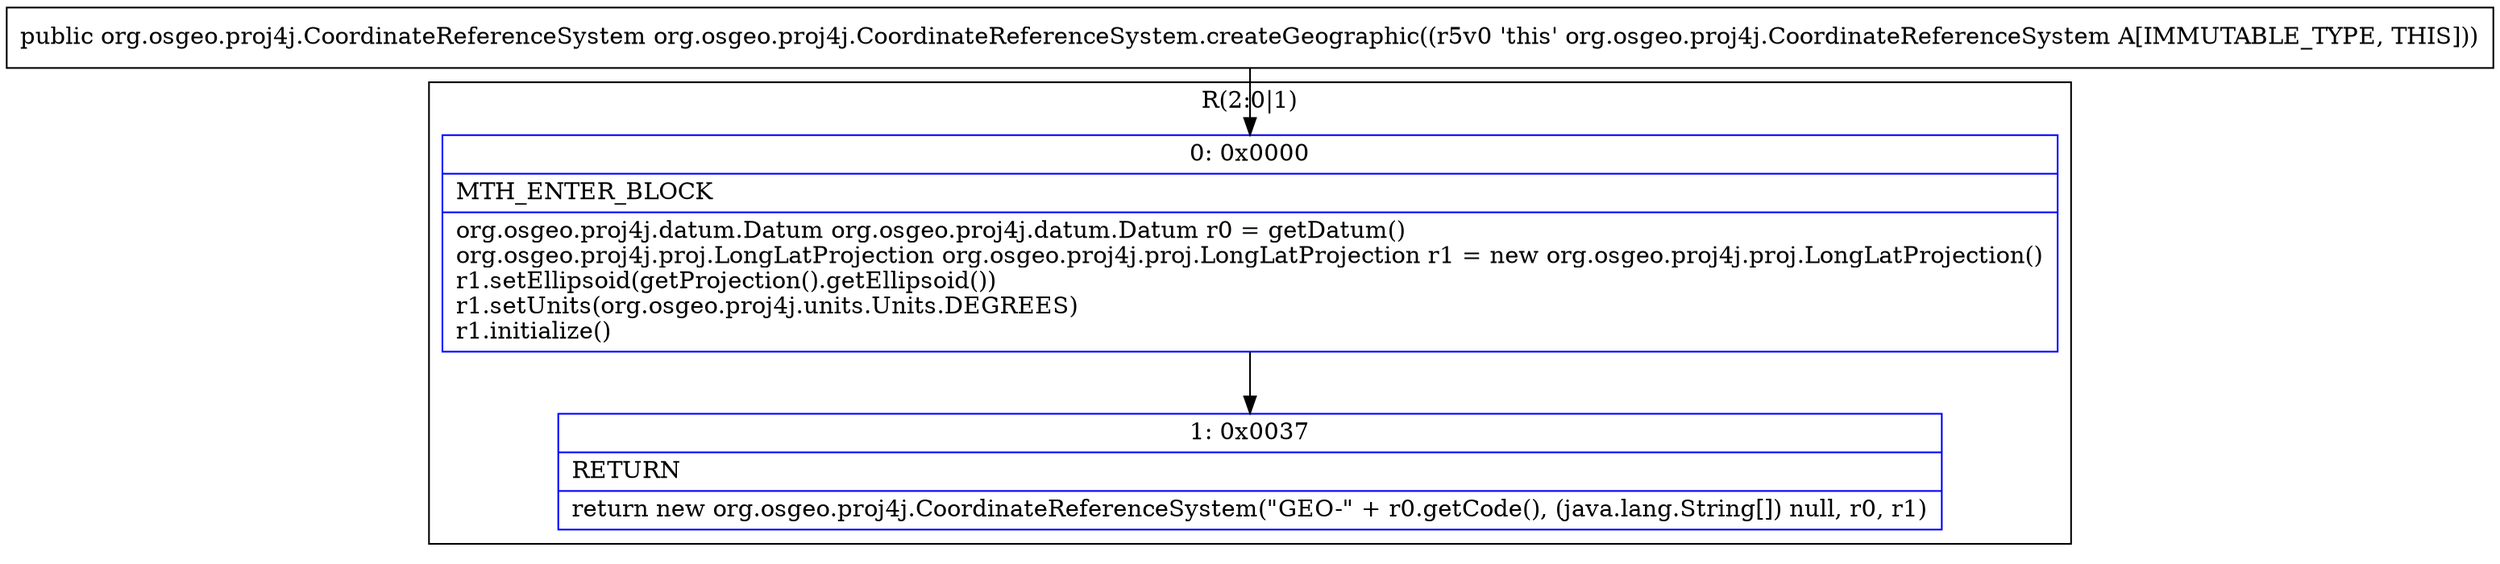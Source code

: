 digraph "CFG fororg.osgeo.proj4j.CoordinateReferenceSystem.createGeographic()Lorg\/osgeo\/proj4j\/CoordinateReferenceSystem;" {
subgraph cluster_Region_861485107 {
label = "R(2:0|1)";
node [shape=record,color=blue];
Node_0 [shape=record,label="{0\:\ 0x0000|MTH_ENTER_BLOCK\l|org.osgeo.proj4j.datum.Datum org.osgeo.proj4j.datum.Datum r0 = getDatum()\lorg.osgeo.proj4j.proj.LongLatProjection org.osgeo.proj4j.proj.LongLatProjection r1 = new org.osgeo.proj4j.proj.LongLatProjection()\lr1.setEllipsoid(getProjection().getEllipsoid())\lr1.setUnits(org.osgeo.proj4j.units.Units.DEGREES)\lr1.initialize()\l}"];
Node_1 [shape=record,label="{1\:\ 0x0037|RETURN\l|return new org.osgeo.proj4j.CoordinateReferenceSystem(\"GEO\-\" + r0.getCode(), (java.lang.String[]) null, r0, r1)\l}"];
}
MethodNode[shape=record,label="{public org.osgeo.proj4j.CoordinateReferenceSystem org.osgeo.proj4j.CoordinateReferenceSystem.createGeographic((r5v0 'this' org.osgeo.proj4j.CoordinateReferenceSystem A[IMMUTABLE_TYPE, THIS])) }"];
MethodNode -> Node_0;
Node_0 -> Node_1;
}

